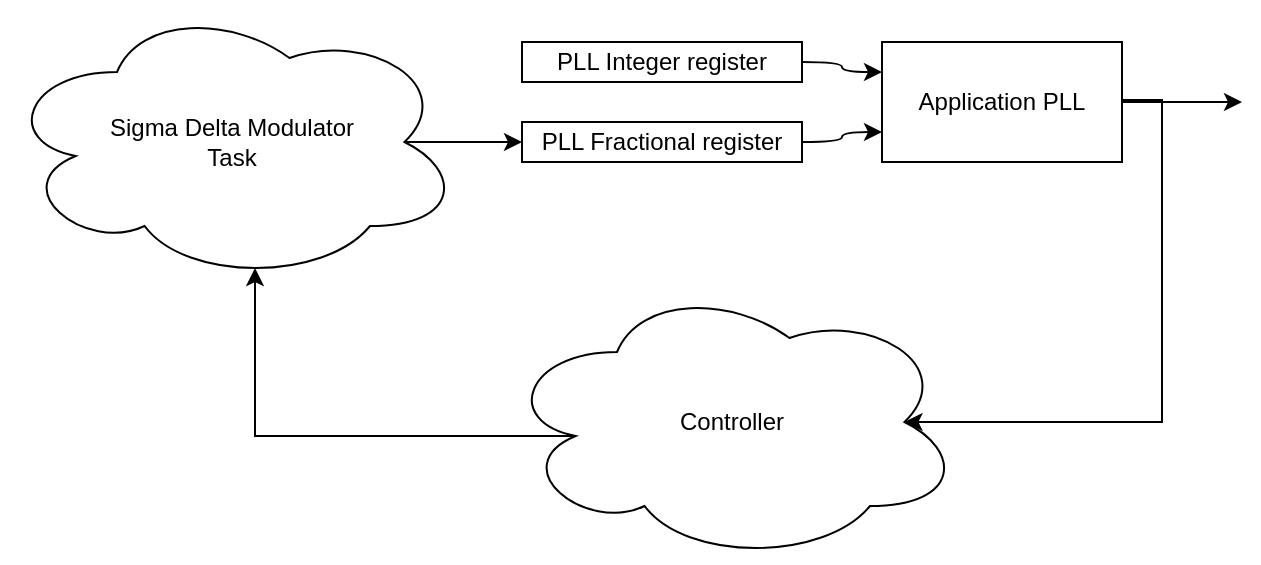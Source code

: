 <mxfile version="21.2.8" type="device">
  <diagram name="Page-1" id="9vSpEMNM8aHxPnmo5Cww">
    <mxGraphModel dx="1114" dy="755" grid="1" gridSize="10" guides="1" tooltips="1" connect="1" arrows="1" fold="1" page="1" pageScale="1" pageWidth="1169" pageHeight="827" math="0" shadow="0">
      <root>
        <mxCell id="0" />
        <mxCell id="1" parent="0" />
        <mxCell id="HuAcdHSceIwbL1ijk9Ny-22" style="edgeStyle=orthogonalEdgeStyle;rounded=0;orthogonalLoop=1;jettySize=auto;html=1;exitX=1;exitY=0.5;exitDx=0;exitDy=0;entryX=0;entryY=0.75;entryDx=0;entryDy=0;curved=1;" edge="1" parent="1" source="HuAcdHSceIwbL1ijk9Ny-10" target="HuAcdHSceIwbL1ijk9Ny-19">
          <mxGeometry relative="1" as="geometry" />
        </mxCell>
        <mxCell id="HuAcdHSceIwbL1ijk9Ny-10" value="PLL Fractional register" style="rounded=0;whiteSpace=wrap;html=1;" vertex="1" parent="1">
          <mxGeometry x="680" y="300" width="140" height="20" as="geometry" />
        </mxCell>
        <mxCell id="HuAcdHSceIwbL1ijk9Ny-28" style="edgeStyle=orthogonalEdgeStyle;rounded=0;orthogonalLoop=1;jettySize=auto;html=1;exitX=1;exitY=0.5;exitDx=0;exitDy=0;entryX=0;entryY=0.25;entryDx=0;entryDy=0;curved=1;" edge="1" parent="1" source="HuAcdHSceIwbL1ijk9Ny-18" target="HuAcdHSceIwbL1ijk9Ny-19">
          <mxGeometry relative="1" as="geometry" />
        </mxCell>
        <mxCell id="HuAcdHSceIwbL1ijk9Ny-18" value="PLL Integer register" style="rounded=0;whiteSpace=wrap;html=1;" vertex="1" parent="1">
          <mxGeometry x="680" y="260" width="140" height="20" as="geometry" />
        </mxCell>
        <mxCell id="HuAcdHSceIwbL1ijk9Ny-20" style="edgeStyle=orthogonalEdgeStyle;rounded=0;orthogonalLoop=1;jettySize=auto;html=1;exitX=1;exitY=0.5;exitDx=0;exitDy=0;" edge="1" parent="1" source="HuAcdHSceIwbL1ijk9Ny-19">
          <mxGeometry relative="1" as="geometry">
            <mxPoint x="1040" y="290" as="targetPoint" />
          </mxGeometry>
        </mxCell>
        <mxCell id="HuAcdHSceIwbL1ijk9Ny-25" style="edgeStyle=orthogonalEdgeStyle;rounded=0;orthogonalLoop=1;jettySize=auto;html=1;exitX=1;exitY=0.5;exitDx=0;exitDy=0;entryX=0.875;entryY=0.5;entryDx=0;entryDy=0;entryPerimeter=0;" edge="1" parent="1" source="HuAcdHSceIwbL1ijk9Ny-19" target="HuAcdHSceIwbL1ijk9Ny-24">
          <mxGeometry relative="1" as="geometry">
            <Array as="points">
              <mxPoint x="1000" y="289" />
              <mxPoint x="1000" y="450" />
            </Array>
          </mxGeometry>
        </mxCell>
        <mxCell id="HuAcdHSceIwbL1ijk9Ny-19" value="Application PLL" style="rounded=0;whiteSpace=wrap;html=1;" vertex="1" parent="1">
          <mxGeometry x="860" y="260" width="120" height="60" as="geometry" />
        </mxCell>
        <mxCell id="HuAcdHSceIwbL1ijk9Ny-30" style="edgeStyle=orthogonalEdgeStyle;rounded=0;orthogonalLoop=1;jettySize=auto;html=1;exitX=0.16;exitY=0.55;exitDx=0;exitDy=0;exitPerimeter=0;entryX=0.55;entryY=0.95;entryDx=0;entryDy=0;entryPerimeter=0;" edge="1" parent="1" source="HuAcdHSceIwbL1ijk9Ny-24" target="HuAcdHSceIwbL1ijk9Ny-29">
          <mxGeometry relative="1" as="geometry">
            <Array as="points">
              <mxPoint x="547" y="457" />
            </Array>
          </mxGeometry>
        </mxCell>
        <mxCell id="HuAcdHSceIwbL1ijk9Ny-24" value="Controller" style="ellipse;shape=cloud;whiteSpace=wrap;html=1;" vertex="1" parent="1">
          <mxGeometry x="670" y="380" width="230" height="140" as="geometry" />
        </mxCell>
        <mxCell id="HuAcdHSceIwbL1ijk9Ny-31" style="edgeStyle=orthogonalEdgeStyle;rounded=0;orthogonalLoop=1;jettySize=auto;html=1;exitX=0.875;exitY=0.5;exitDx=0;exitDy=0;exitPerimeter=0;entryX=0;entryY=0.5;entryDx=0;entryDy=0;" edge="1" parent="1" source="HuAcdHSceIwbL1ijk9Ny-29" target="HuAcdHSceIwbL1ijk9Ny-10">
          <mxGeometry relative="1" as="geometry" />
        </mxCell>
        <mxCell id="HuAcdHSceIwbL1ijk9Ny-29" value="Sigma Delta Modulator&lt;br&gt;Task" style="ellipse;shape=cloud;whiteSpace=wrap;html=1;" vertex="1" parent="1">
          <mxGeometry x="420" y="240" width="230" height="140" as="geometry" />
        </mxCell>
      </root>
    </mxGraphModel>
  </diagram>
</mxfile>
